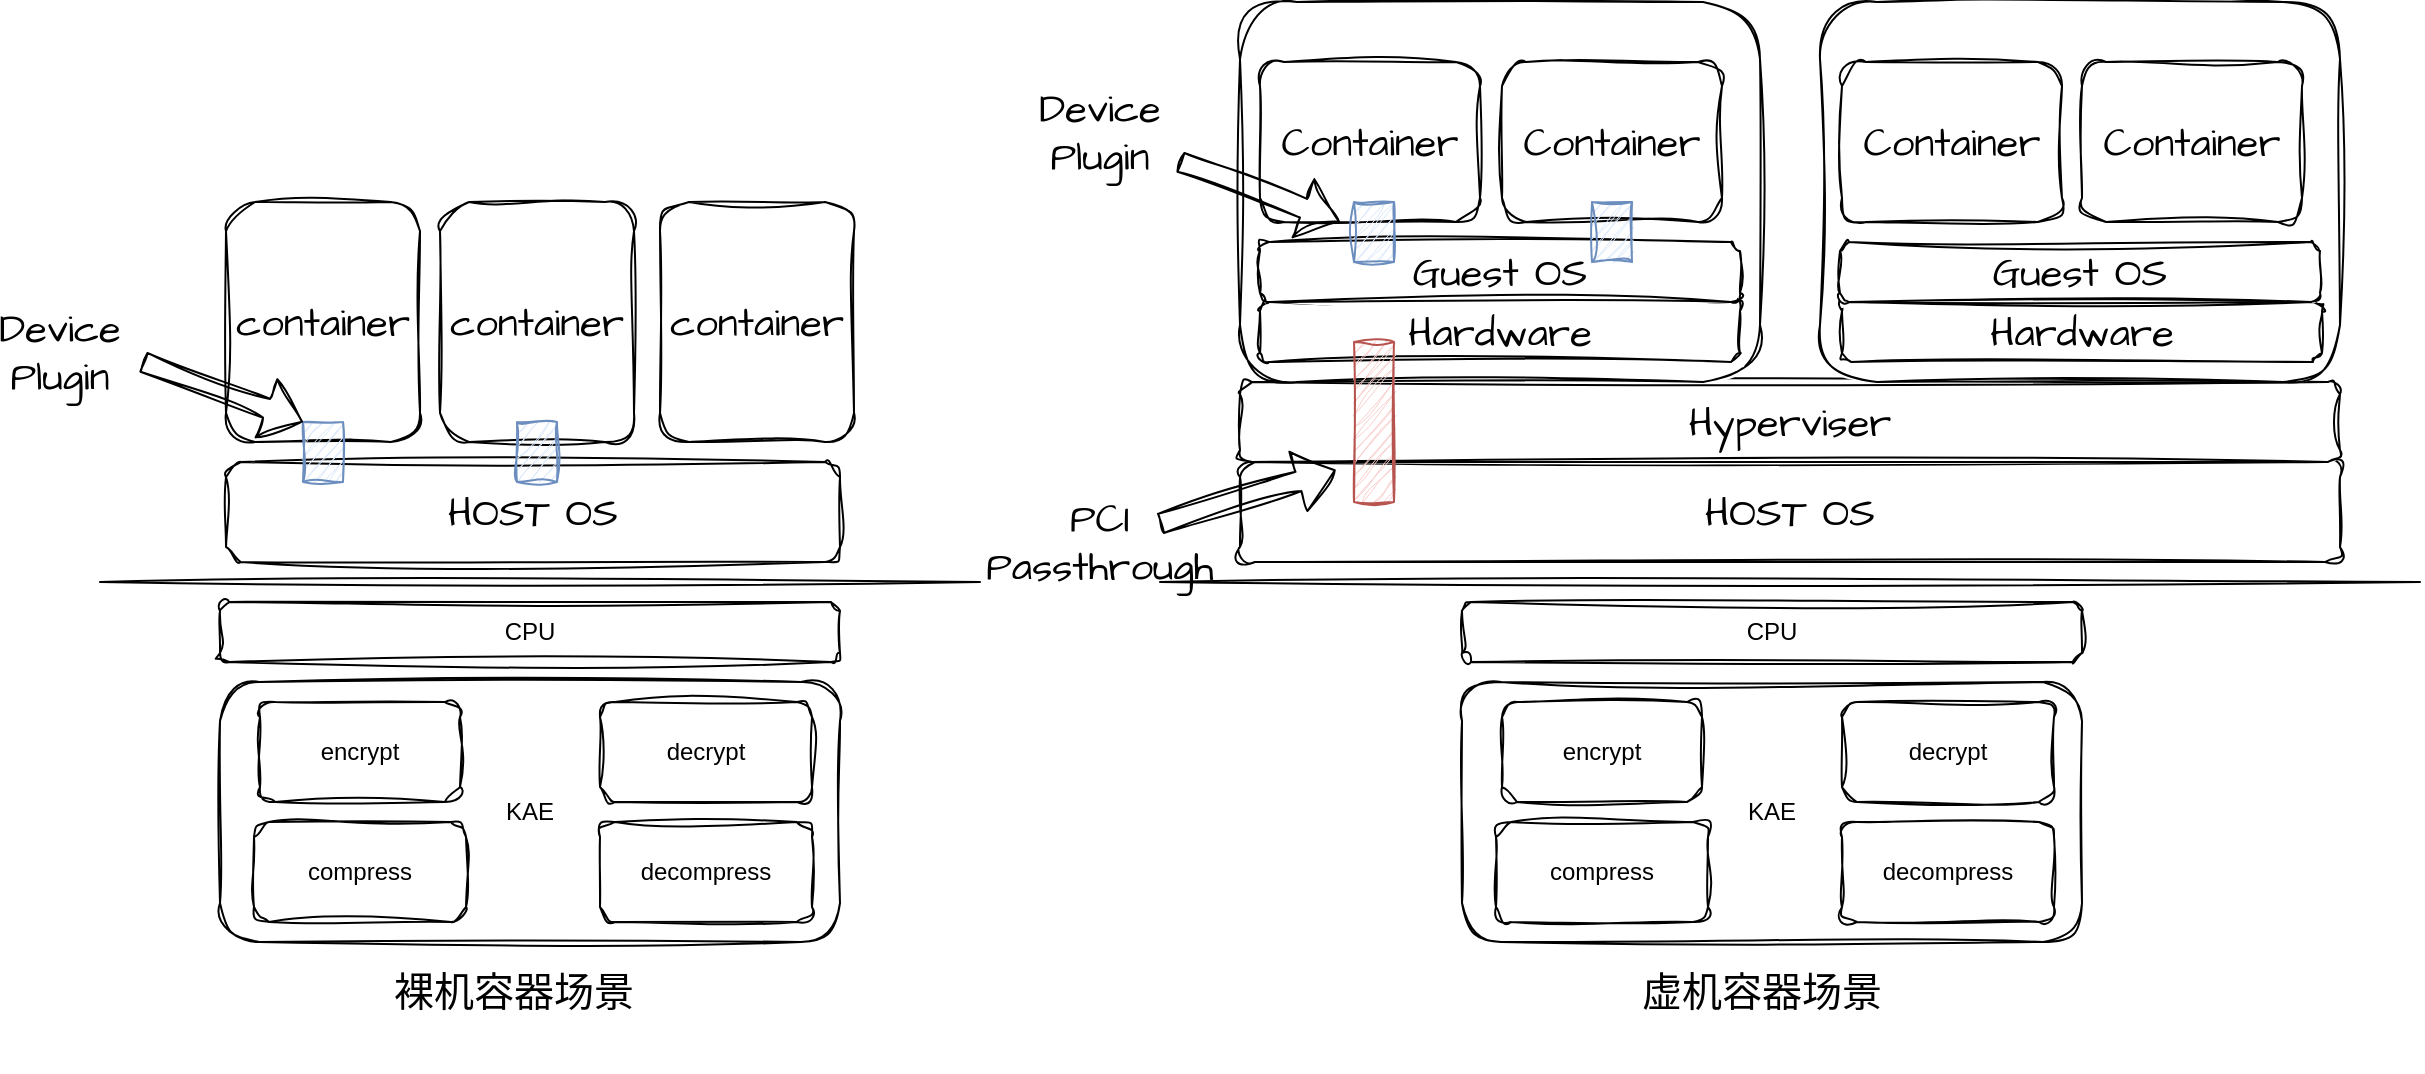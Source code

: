 <mxfile version="22.0.5" type="github">
  <diagram name="第 1 页" id="Vw9vTE5-kbWcQ2b3DYp4">
    <mxGraphModel dx="1686" dy="962" grid="1" gridSize="10" guides="1" tooltips="1" connect="1" arrows="1" fold="1" page="1" pageScale="1" pageWidth="827" pageHeight="1169" math="0" shadow="0">
      <root>
        <mxCell id="0" />
        <mxCell id="1" parent="0" />
        <mxCell id="wgs1tsVIaLZ6GC2X5Z9K-2" value="CPU" style="rounded=1;whiteSpace=wrap;html=1;sketch=1;curveFitting=1;jiggle=2;glass=0;shadow=0;" vertex="1" parent="1">
          <mxGeometry x="240" y="430" width="310" height="30" as="geometry" />
        </mxCell>
        <mxCell id="wgs1tsVIaLZ6GC2X5Z9K-3" value="KAE" style="rounded=1;whiteSpace=wrap;html=1;sketch=1;curveFitting=1;jiggle=2;glass=0;shadow=0;" vertex="1" parent="1">
          <mxGeometry x="240" y="470" width="310" height="130" as="geometry" />
        </mxCell>
        <mxCell id="wgs1tsVIaLZ6GC2X5Z9K-4" value="encrypt" style="rounded=1;whiteSpace=wrap;html=1;sketch=1;curveFitting=1;jiggle=2;glass=0;shadow=0;" vertex="1" parent="1">
          <mxGeometry x="260" y="480" width="100" height="50" as="geometry" />
        </mxCell>
        <mxCell id="wgs1tsVIaLZ6GC2X5Z9K-5" value="decrypt" style="rounded=1;whiteSpace=wrap;html=1;sketch=1;curveFitting=1;jiggle=2;glass=0;shadow=0;" vertex="1" parent="1">
          <mxGeometry x="430" y="480" width="106" height="50" as="geometry" />
        </mxCell>
        <mxCell id="wgs1tsVIaLZ6GC2X5Z9K-6" value="compress" style="rounded=1;whiteSpace=wrap;html=1;sketch=1;curveFitting=1;jiggle=2;glass=0;shadow=0;" vertex="1" parent="1">
          <mxGeometry x="257" y="540" width="106" height="50" as="geometry" />
        </mxCell>
        <mxCell id="wgs1tsVIaLZ6GC2X5Z9K-7" value="decompress" style="rounded=1;whiteSpace=wrap;html=1;sketch=1;curveFitting=1;jiggle=2;glass=0;shadow=0;" vertex="1" parent="1">
          <mxGeometry x="430" y="540" width="106" height="50" as="geometry" />
        </mxCell>
        <mxCell id="wgs1tsVIaLZ6GC2X5Z9K-8" value="" style="endArrow=none;html=1;rounded=0;shadow=0;sketch=1;curveFitting=1;jiggle=2;" edge="1" parent="1">
          <mxGeometry width="50" height="50" relative="1" as="geometry">
            <mxPoint x="180" y="420" as="sourcePoint" />
            <mxPoint x="620" y="420" as="targetPoint" />
          </mxGeometry>
        </mxCell>
        <mxCell id="wgs1tsVIaLZ6GC2X5Z9K-10" value="HOST OS" style="rounded=1;whiteSpace=wrap;html=1;sketch=1;hachureGap=4;jiggle=2;curveFitting=1;fontFamily=Architects Daughter;fontSource=https%3A%2F%2Ffonts.googleapis.com%2Fcss%3Ffamily%3DArchitects%2BDaughter;fontSize=20;" vertex="1" parent="1">
          <mxGeometry x="243" y="360" width="307" height="50" as="geometry" />
        </mxCell>
        <mxCell id="wgs1tsVIaLZ6GC2X5Z9K-11" value="container" style="rounded=1;whiteSpace=wrap;html=1;sketch=1;hachureGap=4;jiggle=2;curveFitting=1;fontFamily=Architects Daughter;fontSource=https%3A%2F%2Ffonts.googleapis.com%2Fcss%3Ffamily%3DArchitects%2BDaughter;fontSize=20;" vertex="1" parent="1">
          <mxGeometry x="243" y="230" width="97" height="120" as="geometry" />
        </mxCell>
        <mxCell id="wgs1tsVIaLZ6GC2X5Z9K-12" value="container" style="rounded=1;whiteSpace=wrap;html=1;sketch=1;hachureGap=4;jiggle=2;curveFitting=1;fontFamily=Architects Daughter;fontSource=https%3A%2F%2Ffonts.googleapis.com%2Fcss%3Ffamily%3DArchitects%2BDaughter;fontSize=20;" vertex="1" parent="1">
          <mxGeometry x="350" y="230" width="97" height="120" as="geometry" />
        </mxCell>
        <mxCell id="wgs1tsVIaLZ6GC2X5Z9K-13" value="container" style="rounded=1;whiteSpace=wrap;html=1;sketch=1;hachureGap=4;jiggle=2;curveFitting=1;fontFamily=Architects Daughter;fontSource=https%3A%2F%2Ffonts.googleapis.com%2Fcss%3Ffamily%3DArchitects%2BDaughter;fontSize=20;" vertex="1" parent="1">
          <mxGeometry x="460" y="230" width="97" height="120" as="geometry" />
        </mxCell>
        <mxCell id="wgs1tsVIaLZ6GC2X5Z9K-14" value="" style="rounded=0;whiteSpace=wrap;html=1;sketch=1;hachureGap=4;jiggle=2;curveFitting=1;fontFamily=Architects Daughter;fontSource=https%3A%2F%2Ffonts.googleapis.com%2Fcss%3Ffamily%3DArchitects%2BDaughter;fontSize=20;fillColor=#dae8fc;strokeColor=#6c8ebf;" vertex="1" parent="1">
          <mxGeometry x="281.5" y="340" width="20" height="30" as="geometry" />
        </mxCell>
        <mxCell id="wgs1tsVIaLZ6GC2X5Z9K-16" value="" style="rounded=0;whiteSpace=wrap;html=1;sketch=1;hachureGap=4;jiggle=2;curveFitting=1;fontFamily=Architects Daughter;fontSource=https%3A%2F%2Ffonts.googleapis.com%2Fcss%3Ffamily%3DArchitects%2BDaughter;fontSize=20;fillColor=#dae8fc;strokeColor=#6c8ebf;" vertex="1" parent="1">
          <mxGeometry x="388.5" y="340" width="20" height="30" as="geometry" />
        </mxCell>
        <mxCell id="wgs1tsVIaLZ6GC2X5Z9K-17" value="Device Plugin" style="text;html=1;strokeColor=none;fillColor=none;align=center;verticalAlign=middle;whiteSpace=wrap;rounded=0;fontSize=20;fontFamily=Architects Daughter;" vertex="1" parent="1">
          <mxGeometry x="130" y="290" width="60" height="30" as="geometry" />
        </mxCell>
        <mxCell id="wgs1tsVIaLZ6GC2X5Z9K-18" value="" style="shape=flexArrow;endArrow=classic;html=1;rounded=0;sketch=1;hachureGap=4;jiggle=2;curveFitting=1;fontFamily=Architects Daughter;fontSource=https%3A%2F%2Ffonts.googleapis.com%2Fcss%3Ffamily%3DArchitects%2BDaughter;fontSize=16;" edge="1" parent="1">
          <mxGeometry width="50" height="50" relative="1" as="geometry">
            <mxPoint x="201.5" y="310" as="sourcePoint" />
            <mxPoint x="281.5" y="340" as="targetPoint" />
          </mxGeometry>
        </mxCell>
        <mxCell id="wgs1tsVIaLZ6GC2X5Z9K-35" value="CPU" style="rounded=1;whiteSpace=wrap;html=1;sketch=1;curveFitting=1;jiggle=2;glass=0;shadow=0;" vertex="1" parent="1">
          <mxGeometry x="861" y="430" width="310" height="30" as="geometry" />
        </mxCell>
        <mxCell id="wgs1tsVIaLZ6GC2X5Z9K-36" value="KAE" style="rounded=1;whiteSpace=wrap;html=1;sketch=1;curveFitting=1;jiggle=2;glass=0;shadow=0;" vertex="1" parent="1">
          <mxGeometry x="861" y="470" width="310" height="130" as="geometry" />
        </mxCell>
        <mxCell id="wgs1tsVIaLZ6GC2X5Z9K-37" value="encrypt" style="rounded=1;whiteSpace=wrap;html=1;sketch=1;curveFitting=1;jiggle=2;glass=0;shadow=0;" vertex="1" parent="1">
          <mxGeometry x="881" y="480" width="100" height="50" as="geometry" />
        </mxCell>
        <mxCell id="wgs1tsVIaLZ6GC2X5Z9K-38" value="decrypt" style="rounded=1;whiteSpace=wrap;html=1;sketch=1;curveFitting=1;jiggle=2;glass=0;shadow=0;" vertex="1" parent="1">
          <mxGeometry x="1051" y="480" width="106" height="50" as="geometry" />
        </mxCell>
        <mxCell id="wgs1tsVIaLZ6GC2X5Z9K-39" value="compress" style="rounded=1;whiteSpace=wrap;html=1;sketch=1;curveFitting=1;jiggle=2;glass=0;shadow=0;" vertex="1" parent="1">
          <mxGeometry x="878" y="540" width="106" height="50" as="geometry" />
        </mxCell>
        <mxCell id="wgs1tsVIaLZ6GC2X5Z9K-40" value="decompress" style="rounded=1;whiteSpace=wrap;html=1;sketch=1;curveFitting=1;jiggle=2;glass=0;shadow=0;" vertex="1" parent="1">
          <mxGeometry x="1051" y="540" width="106" height="50" as="geometry" />
        </mxCell>
        <mxCell id="wgs1tsVIaLZ6GC2X5Z9K-41" value="" style="endArrow=none;html=1;rounded=0;shadow=0;sketch=1;curveFitting=1;jiggle=2;" edge="1" parent="1">
          <mxGeometry width="50" height="50" relative="1" as="geometry">
            <mxPoint x="710" y="420" as="sourcePoint" />
            <mxPoint x="1340" y="420" as="targetPoint" />
          </mxGeometry>
        </mxCell>
        <mxCell id="wgs1tsVIaLZ6GC2X5Z9K-42" value="HOST OS" style="rounded=1;whiteSpace=wrap;html=1;sketch=1;hachureGap=4;jiggle=2;curveFitting=1;fontFamily=Architects Daughter;fontSource=https%3A%2F%2Ffonts.googleapis.com%2Fcss%3Ffamily%3DArchitects%2BDaughter;fontSize=20;" vertex="1" parent="1">
          <mxGeometry x="750" y="360" width="550" height="50" as="geometry" />
        </mxCell>
        <mxCell id="wgs1tsVIaLZ6GC2X5Z9K-50" value="Hyperviser" style="rounded=1;whiteSpace=wrap;html=1;sketch=1;hachureGap=4;jiggle=2;curveFitting=1;fontFamily=Architects Daughter;fontSource=https%3A%2F%2Ffonts.googleapis.com%2Fcss%3Ffamily%3DArchitects%2BDaughter;fontSize=20;" vertex="1" parent="1">
          <mxGeometry x="750" y="320" width="550" height="40" as="geometry" />
        </mxCell>
        <mxCell id="wgs1tsVIaLZ6GC2X5Z9K-51" value="" style="rounded=1;whiteSpace=wrap;html=1;sketch=1;hachureGap=4;jiggle=2;curveFitting=1;fontFamily=Architects Daughter;fontSource=https%3A%2F%2Ffonts.googleapis.com%2Fcss%3Ffamily%3DArchitects%2BDaughter;fontSize=20;" vertex="1" parent="1">
          <mxGeometry x="750" y="130" width="260" height="190" as="geometry" />
        </mxCell>
        <mxCell id="wgs1tsVIaLZ6GC2X5Z9K-52" value="" style="rounded=1;whiteSpace=wrap;html=1;sketch=1;hachureGap=4;jiggle=2;curveFitting=1;fontFamily=Architects Daughter;fontSource=https%3A%2F%2Ffonts.googleapis.com%2Fcss%3Ffamily%3DArchitects%2BDaughter;fontSize=20;" vertex="1" parent="1">
          <mxGeometry x="1040" y="130" width="260" height="190" as="geometry" />
        </mxCell>
        <mxCell id="wgs1tsVIaLZ6GC2X5Z9K-53" value="Hardware" style="rounded=1;whiteSpace=wrap;html=1;sketch=1;hachureGap=4;jiggle=2;curveFitting=1;fontFamily=Architects Daughter;fontSource=https%3A%2F%2Ffonts.googleapis.com%2Fcss%3Ffamily%3DArchitects%2BDaughter;fontSize=20;" vertex="1" parent="1">
          <mxGeometry x="760" y="280" width="240" height="30" as="geometry" />
        </mxCell>
        <mxCell id="wgs1tsVIaLZ6GC2X5Z9K-54" value="Hardware" style="rounded=1;whiteSpace=wrap;html=1;sketch=1;hachureGap=4;jiggle=2;curveFitting=1;fontFamily=Architects Daughter;fontSource=https%3A%2F%2Ffonts.googleapis.com%2Fcss%3Ffamily%3DArchitects%2BDaughter;fontSize=20;" vertex="1" parent="1">
          <mxGeometry x="1051" y="280" width="240" height="30" as="geometry" />
        </mxCell>
        <mxCell id="wgs1tsVIaLZ6GC2X5Z9K-55" value="Guest OS" style="rounded=1;whiteSpace=wrap;html=1;sketch=1;hachureGap=4;jiggle=2;curveFitting=1;fontFamily=Architects Daughter;fontSource=https%3A%2F%2Ffonts.googleapis.com%2Fcss%3Ffamily%3DArchitects%2BDaughter;fontSize=20;" vertex="1" parent="1">
          <mxGeometry x="760" y="250" width="240" height="30" as="geometry" />
        </mxCell>
        <mxCell id="wgs1tsVIaLZ6GC2X5Z9K-56" value="Guest OS" style="rounded=1;whiteSpace=wrap;html=1;sketch=1;hachureGap=4;jiggle=2;curveFitting=1;fontFamily=Architects Daughter;fontSource=https%3A%2F%2Ffonts.googleapis.com%2Fcss%3Ffamily%3DArchitects%2BDaughter;fontSize=20;" vertex="1" parent="1">
          <mxGeometry x="1050" y="250" width="240" height="30" as="geometry" />
        </mxCell>
        <mxCell id="wgs1tsVIaLZ6GC2X5Z9K-57" value="Container" style="rounded=1;whiteSpace=wrap;html=1;sketch=1;hachureGap=4;jiggle=2;curveFitting=1;fontFamily=Architects Daughter;fontSource=https%3A%2F%2Ffonts.googleapis.com%2Fcss%3Ffamily%3DArchitects%2BDaughter;fontSize=20;" vertex="1" parent="1">
          <mxGeometry x="760" y="160" width="110" height="80" as="geometry" />
        </mxCell>
        <mxCell id="wgs1tsVIaLZ6GC2X5Z9K-59" value="Container" style="rounded=1;whiteSpace=wrap;html=1;sketch=1;hachureGap=4;jiggle=2;curveFitting=1;fontFamily=Architects Daughter;fontSource=https%3A%2F%2Ffonts.googleapis.com%2Fcss%3Ffamily%3DArchitects%2BDaughter;fontSize=20;" vertex="1" parent="1">
          <mxGeometry x="881" y="160" width="110" height="80" as="geometry" />
        </mxCell>
        <mxCell id="wgs1tsVIaLZ6GC2X5Z9K-60" value="Container" style="rounded=1;whiteSpace=wrap;html=1;sketch=1;hachureGap=4;jiggle=2;curveFitting=1;fontFamily=Architects Daughter;fontSource=https%3A%2F%2Ffonts.googleapis.com%2Fcss%3Ffamily%3DArchitects%2BDaughter;fontSize=20;" vertex="1" parent="1">
          <mxGeometry x="1051" y="160" width="110" height="80" as="geometry" />
        </mxCell>
        <mxCell id="wgs1tsVIaLZ6GC2X5Z9K-61" value="Container" style="rounded=1;whiteSpace=wrap;html=1;sketch=1;hachureGap=4;jiggle=2;curveFitting=1;fontFamily=Architects Daughter;fontSource=https%3A%2F%2Ffonts.googleapis.com%2Fcss%3Ffamily%3DArchitects%2BDaughter;fontSize=20;" vertex="1" parent="1">
          <mxGeometry x="1171" y="160" width="110" height="80" as="geometry" />
        </mxCell>
        <mxCell id="wgs1tsVIaLZ6GC2X5Z9K-62" value="" style="rounded=0;whiteSpace=wrap;html=1;sketch=1;hachureGap=4;jiggle=2;curveFitting=1;fontFamily=Architects Daughter;fontSource=https%3A%2F%2Ffonts.googleapis.com%2Fcss%3Ffamily%3DArchitects%2BDaughter;fontSize=20;fillColor=#dae8fc;strokeColor=#6c8ebf;" vertex="1" parent="1">
          <mxGeometry x="807" y="230" width="20" height="30" as="geometry" />
        </mxCell>
        <mxCell id="wgs1tsVIaLZ6GC2X5Z9K-63" value="" style="rounded=0;whiteSpace=wrap;html=1;sketch=1;hachureGap=4;jiggle=2;curveFitting=1;fontFamily=Architects Daughter;fontSource=https%3A%2F%2Ffonts.googleapis.com%2Fcss%3Ffamily%3DArchitects%2BDaughter;fontSize=20;fillColor=#dae8fc;strokeColor=#6c8ebf;" vertex="1" parent="1">
          <mxGeometry x="926" y="230" width="20" height="30" as="geometry" />
        </mxCell>
        <mxCell id="wgs1tsVIaLZ6GC2X5Z9K-67" value="Device Plugin" style="text;html=1;strokeColor=none;fillColor=none;align=center;verticalAlign=middle;whiteSpace=wrap;rounded=0;fontSize=20;fontFamily=Architects Daughter;" vertex="1" parent="1">
          <mxGeometry x="650" y="180" width="60" height="30" as="geometry" />
        </mxCell>
        <mxCell id="wgs1tsVIaLZ6GC2X5Z9K-68" value="" style="shape=flexArrow;endArrow=classic;html=1;rounded=0;sketch=1;hachureGap=4;jiggle=2;curveFitting=1;fontFamily=Architects Daughter;fontSource=https%3A%2F%2Ffonts.googleapis.com%2Fcss%3Ffamily%3DArchitects%2BDaughter;fontSize=16;" edge="1" parent="1">
          <mxGeometry width="50" height="50" relative="1" as="geometry">
            <mxPoint x="720" y="210" as="sourcePoint" />
            <mxPoint x="800" y="240" as="targetPoint" />
          </mxGeometry>
        </mxCell>
        <mxCell id="wgs1tsVIaLZ6GC2X5Z9K-70" value="PCI&lt;br&gt;Passthrough" style="text;html=1;strokeColor=none;fillColor=none;align=center;verticalAlign=middle;whiteSpace=wrap;rounded=0;fontSize=20;fontFamily=Architects Daughter;" vertex="1" parent="1">
          <mxGeometry x="650" y="360" width="60" height="80" as="geometry" />
        </mxCell>
        <mxCell id="wgs1tsVIaLZ6GC2X5Z9K-72" value="" style="shape=flexArrow;endArrow=classic;html=1;rounded=0;sketch=1;hachureGap=4;jiggle=2;curveFitting=1;fontFamily=Architects Daughter;fontSource=https%3A%2F%2Ffonts.googleapis.com%2Fcss%3Ffamily%3DArchitects%2BDaughter;fontSize=16;entryX=0.087;entryY=1.1;entryDx=0;entryDy=0;entryPerimeter=0;" edge="1" parent="1" source="wgs1tsVIaLZ6GC2X5Z9K-70" target="wgs1tsVIaLZ6GC2X5Z9K-50">
          <mxGeometry width="50" height="50" relative="1" as="geometry">
            <mxPoint x="710" y="335" as="sourcePoint" />
            <mxPoint x="790" y="365" as="targetPoint" />
          </mxGeometry>
        </mxCell>
        <mxCell id="wgs1tsVIaLZ6GC2X5Z9K-73" value="" style="rounded=0;whiteSpace=wrap;html=1;sketch=1;hachureGap=4;jiggle=2;curveFitting=1;fontFamily=Architects Daughter;fontSource=https%3A%2F%2Ffonts.googleapis.com%2Fcss%3Ffamily%3DArchitects%2BDaughter;fontSize=20;fillColor=#f8cecc;strokeColor=#b85450;" vertex="1" parent="1">
          <mxGeometry x="807" y="300" width="20" height="80" as="geometry" />
        </mxCell>
        <mxCell id="wgs1tsVIaLZ6GC2X5Z9K-74" value="裸机容器场景" style="text;html=1;strokeColor=none;fillColor=none;align=center;verticalAlign=middle;whiteSpace=wrap;rounded=0;fontSize=20;fontFamily=Architects Daughter;" vertex="1" parent="1">
          <mxGeometry x="301.5" y="585" width="170" height="80" as="geometry" />
        </mxCell>
        <mxCell id="wgs1tsVIaLZ6GC2X5Z9K-75" value="虚机容器场景" style="text;html=1;strokeColor=none;fillColor=none;align=center;verticalAlign=middle;whiteSpace=wrap;rounded=0;fontSize=20;fontFamily=Architects Daughter;" vertex="1" parent="1">
          <mxGeometry x="926" y="585" width="170" height="80" as="geometry" />
        </mxCell>
      </root>
    </mxGraphModel>
  </diagram>
</mxfile>
